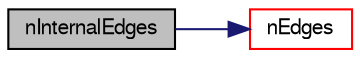 digraph "nInternalEdges"
{
  bgcolor="transparent";
  edge [fontname="FreeSans",fontsize="10",labelfontname="FreeSans",labelfontsize="10"];
  node [fontname="FreeSans",fontsize="10",shape=record];
  rankdir="LR";
  Node24389 [label="nInternalEdges",height=0.2,width=0.4,color="black", fillcolor="grey75", style="filled", fontcolor="black"];
  Node24389 -> Node24390 [color="midnightblue",fontsize="10",style="solid",fontname="FreeSans"];
  Node24390 [label="nEdges",height=0.2,width=0.4,color="red",URL="$a27530.html#a086513bcff1a3f1684e1a3879dd90deb"];
}
